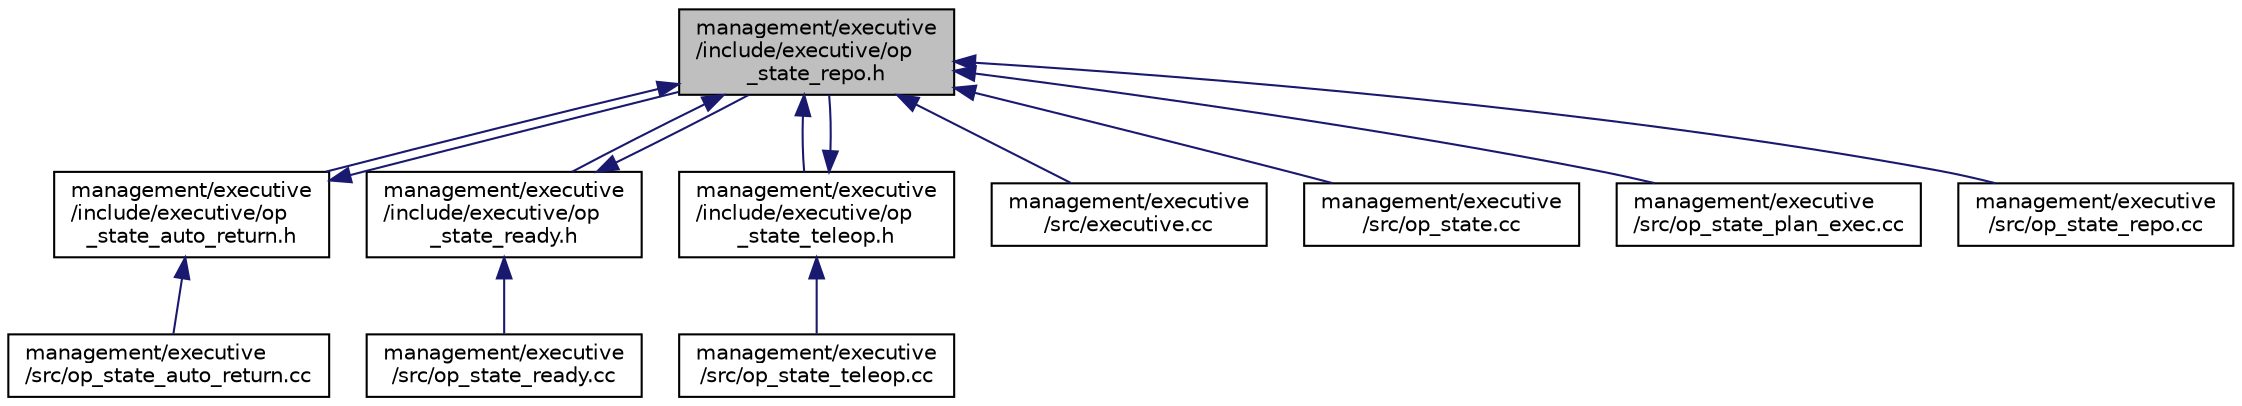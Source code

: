 digraph "management/executive/include/executive/op_state_repo.h"
{
 // LATEX_PDF_SIZE
  edge [fontname="Helvetica",fontsize="10",labelfontname="Helvetica",labelfontsize="10"];
  node [fontname="Helvetica",fontsize="10",shape=record];
  Node1 [label="management/executive\l/include/executive/op\l_state_repo.h",height=0.2,width=0.4,color="black", fillcolor="grey75", style="filled", fontcolor="black",tooltip=" "];
  Node1 -> Node2 [dir="back",color="midnightblue",fontsize="10",style="solid",fontname="Helvetica"];
  Node2 [label="management/executive\l/include/executive/op\l_state_auto_return.h",height=0.2,width=0.4,color="black", fillcolor="white", style="filled",URL="$op__state__auto__return_8h.html",tooltip=" "];
  Node2 -> Node1 [dir="back",color="midnightblue",fontsize="10",style="solid",fontname="Helvetica"];
  Node2 -> Node3 [dir="back",color="midnightblue",fontsize="10",style="solid",fontname="Helvetica"];
  Node3 [label="management/executive\l/src/op_state_auto_return.cc",height=0.2,width=0.4,color="black", fillcolor="white", style="filled",URL="$op__state__auto__return_8cc.html",tooltip=" "];
  Node1 -> Node4 [dir="back",color="midnightblue",fontsize="10",style="solid",fontname="Helvetica"];
  Node4 [label="management/executive\l/include/executive/op\l_state_ready.h",height=0.2,width=0.4,color="black", fillcolor="white", style="filled",URL="$op__state__ready_8h.html",tooltip=" "];
  Node4 -> Node1 [dir="back",color="midnightblue",fontsize="10",style="solid",fontname="Helvetica"];
  Node4 -> Node5 [dir="back",color="midnightblue",fontsize="10",style="solid",fontname="Helvetica"];
  Node5 [label="management/executive\l/src/op_state_ready.cc",height=0.2,width=0.4,color="black", fillcolor="white", style="filled",URL="$op__state__ready_8cc.html",tooltip=" "];
  Node1 -> Node6 [dir="back",color="midnightblue",fontsize="10",style="solid",fontname="Helvetica"];
  Node6 [label="management/executive\l/include/executive/op\l_state_teleop.h",height=0.2,width=0.4,color="black", fillcolor="white", style="filled",URL="$op__state__teleop_8h.html",tooltip=" "];
  Node6 -> Node1 [dir="back",color="midnightblue",fontsize="10",style="solid",fontname="Helvetica"];
  Node6 -> Node7 [dir="back",color="midnightblue",fontsize="10",style="solid",fontname="Helvetica"];
  Node7 [label="management/executive\l/src/op_state_teleop.cc",height=0.2,width=0.4,color="black", fillcolor="white", style="filled",URL="$op__state__teleop_8cc.html",tooltip=" "];
  Node1 -> Node8 [dir="back",color="midnightblue",fontsize="10",style="solid",fontname="Helvetica"];
  Node8 [label="management/executive\l/src/executive.cc",height=0.2,width=0.4,color="black", fillcolor="white", style="filled",URL="$executive_8cc.html",tooltip=" "];
  Node1 -> Node9 [dir="back",color="midnightblue",fontsize="10",style="solid",fontname="Helvetica"];
  Node9 [label="management/executive\l/src/op_state.cc",height=0.2,width=0.4,color="black", fillcolor="white", style="filled",URL="$op__state_8cc.html",tooltip=" "];
  Node1 -> Node10 [dir="back",color="midnightblue",fontsize="10",style="solid",fontname="Helvetica"];
  Node10 [label="management/executive\l/src/op_state_plan_exec.cc",height=0.2,width=0.4,color="black", fillcolor="white", style="filled",URL="$op__state__plan__exec_8cc.html",tooltip=" "];
  Node1 -> Node11 [dir="back",color="midnightblue",fontsize="10",style="solid",fontname="Helvetica"];
  Node11 [label="management/executive\l/src/op_state_repo.cc",height=0.2,width=0.4,color="black", fillcolor="white", style="filled",URL="$op__state__repo_8cc.html",tooltip=" "];
}
